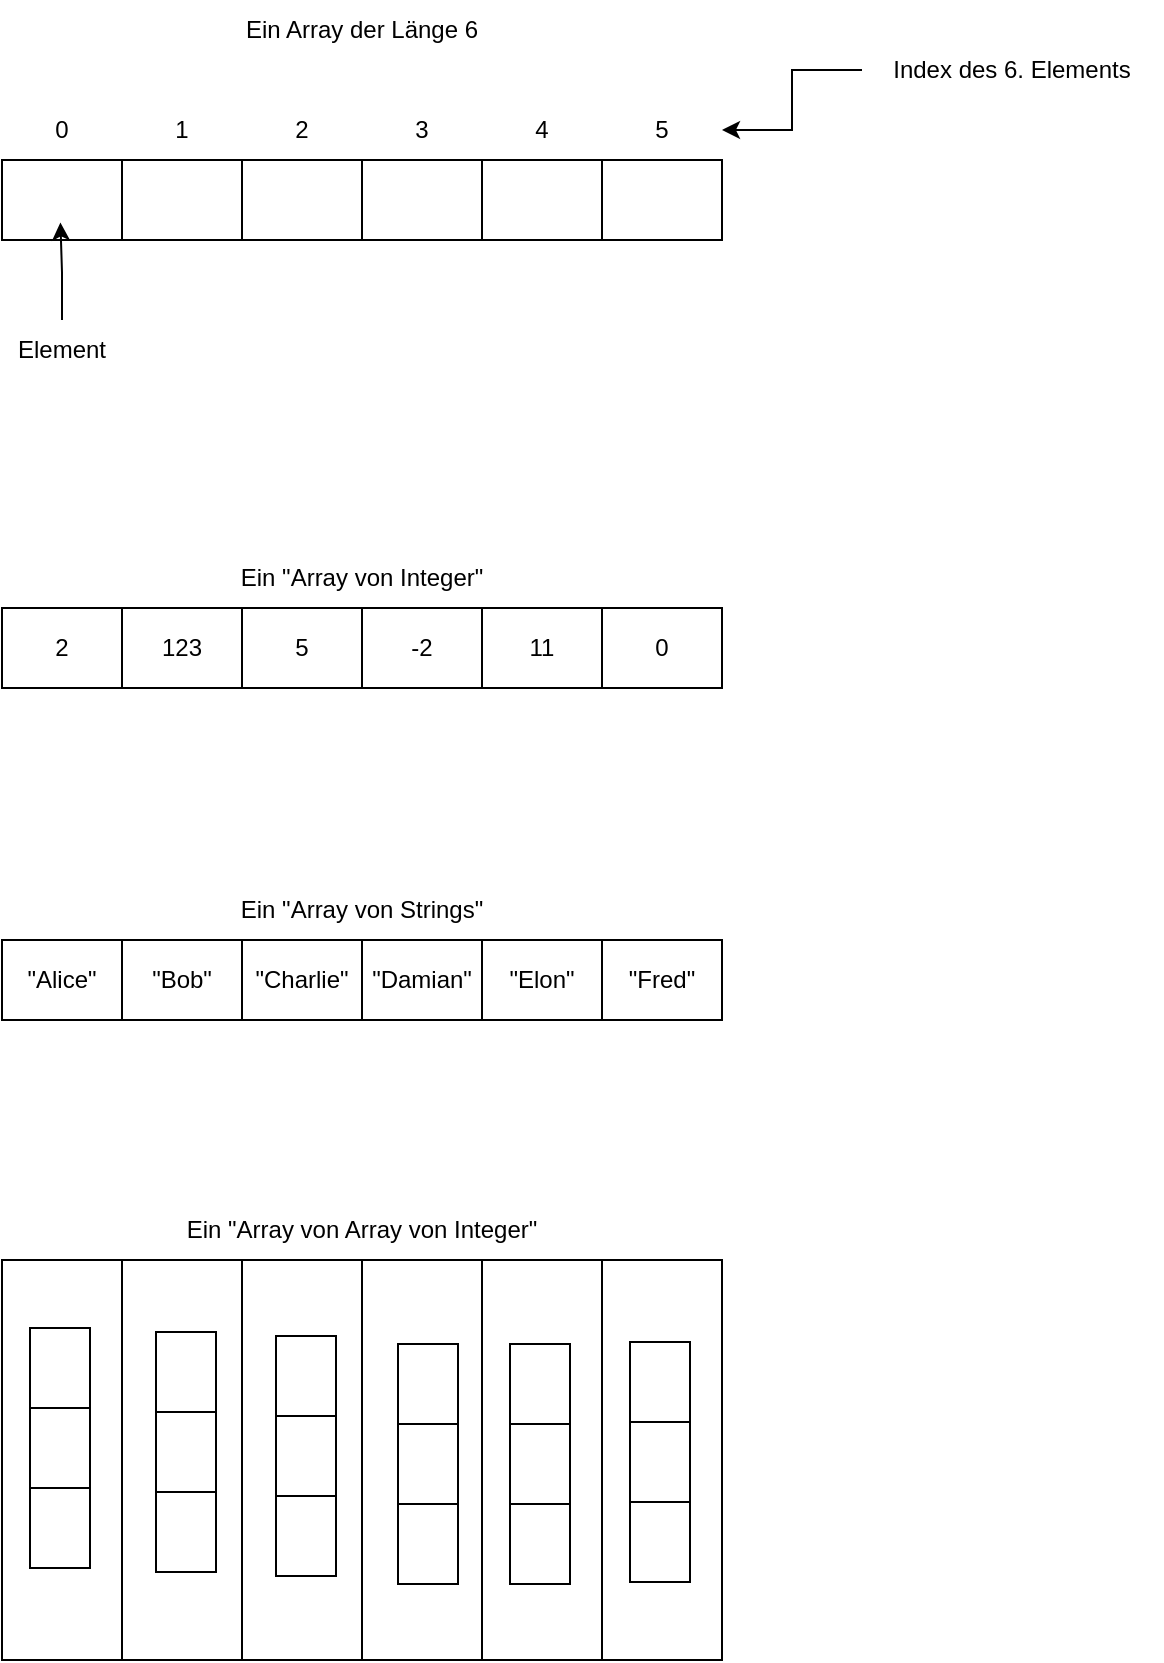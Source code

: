 <mxfile version="24.4.6" type="device">
  <diagram name="Seite-1" id="iSo51OD0Q25HL-7Y5gU8">
    <mxGraphModel dx="778" dy="583" grid="1" gridSize="10" guides="1" tooltips="1" connect="1" arrows="1" fold="1" page="1" pageScale="1" pageWidth="1169" pageHeight="827" math="0" shadow="0">
      <root>
        <mxCell id="0" />
        <mxCell id="1" parent="0" />
        <mxCell id="oOTJ7QTtNwDVaT1HBpm9-1" value="" style="shape=table;startSize=0;container=1;collapsible=0;childLayout=tableLayout;" vertex="1" parent="1">
          <mxGeometry x="360" y="170" width="360" height="40" as="geometry" />
        </mxCell>
        <mxCell id="oOTJ7QTtNwDVaT1HBpm9-2" value="" style="shape=tableRow;horizontal=0;startSize=0;swimlaneHead=0;swimlaneBody=0;strokeColor=inherit;top=0;left=0;bottom=0;right=0;collapsible=0;dropTarget=0;fillColor=none;points=[[0,0.5],[1,0.5]];portConstraint=eastwest;" vertex="1" parent="oOTJ7QTtNwDVaT1HBpm9-1">
          <mxGeometry width="360" height="40" as="geometry" />
        </mxCell>
        <mxCell id="oOTJ7QTtNwDVaT1HBpm9-3" value="" style="shape=partialRectangle;html=1;whiteSpace=wrap;connectable=0;strokeColor=inherit;overflow=hidden;fillColor=none;top=0;left=0;bottom=0;right=0;pointerEvents=1;" vertex="1" parent="oOTJ7QTtNwDVaT1HBpm9-2">
          <mxGeometry width="60" height="40" as="geometry">
            <mxRectangle width="60" height="40" as="alternateBounds" />
          </mxGeometry>
        </mxCell>
        <mxCell id="oOTJ7QTtNwDVaT1HBpm9-4" value="" style="shape=partialRectangle;html=1;whiteSpace=wrap;connectable=0;strokeColor=inherit;overflow=hidden;fillColor=none;top=0;left=0;bottom=0;right=0;pointerEvents=1;" vertex="1" parent="oOTJ7QTtNwDVaT1HBpm9-2">
          <mxGeometry x="60" width="60" height="40" as="geometry">
            <mxRectangle width="60" height="40" as="alternateBounds" />
          </mxGeometry>
        </mxCell>
        <mxCell id="oOTJ7QTtNwDVaT1HBpm9-5" value="" style="shape=partialRectangle;html=1;whiteSpace=wrap;connectable=0;strokeColor=inherit;overflow=hidden;fillColor=none;top=0;left=0;bottom=0;right=0;pointerEvents=1;" vertex="1" parent="oOTJ7QTtNwDVaT1HBpm9-2">
          <mxGeometry x="120" width="60" height="40" as="geometry">
            <mxRectangle width="60" height="40" as="alternateBounds" />
          </mxGeometry>
        </mxCell>
        <mxCell id="oOTJ7QTtNwDVaT1HBpm9-6" value="" style="shape=partialRectangle;html=1;whiteSpace=wrap;connectable=0;strokeColor=inherit;overflow=hidden;fillColor=none;top=0;left=0;bottom=0;right=0;pointerEvents=1;" vertex="1" parent="oOTJ7QTtNwDVaT1HBpm9-2">
          <mxGeometry x="180" width="60" height="40" as="geometry">
            <mxRectangle width="60" height="40" as="alternateBounds" />
          </mxGeometry>
        </mxCell>
        <mxCell id="oOTJ7QTtNwDVaT1HBpm9-7" value="" style="shape=partialRectangle;html=1;whiteSpace=wrap;connectable=0;strokeColor=inherit;overflow=hidden;fillColor=none;top=0;left=0;bottom=0;right=0;pointerEvents=1;" vertex="1" parent="oOTJ7QTtNwDVaT1HBpm9-2">
          <mxGeometry x="240" width="60" height="40" as="geometry">
            <mxRectangle width="60" height="40" as="alternateBounds" />
          </mxGeometry>
        </mxCell>
        <mxCell id="oOTJ7QTtNwDVaT1HBpm9-8" value="" style="shape=partialRectangle;html=1;whiteSpace=wrap;connectable=0;strokeColor=inherit;overflow=hidden;fillColor=none;top=0;left=0;bottom=0;right=0;pointerEvents=1;" vertex="1" parent="oOTJ7QTtNwDVaT1HBpm9-2">
          <mxGeometry x="300" width="60" height="40" as="geometry">
            <mxRectangle width="60" height="40" as="alternateBounds" />
          </mxGeometry>
        </mxCell>
        <mxCell id="oOTJ7QTtNwDVaT1HBpm9-9" value="Ein Array der Länge 6" style="text;html=1;align=center;verticalAlign=middle;whiteSpace=wrap;rounded=0;" vertex="1" parent="1">
          <mxGeometry x="360" y="90" width="360" height="30" as="geometry" />
        </mxCell>
        <mxCell id="oOTJ7QTtNwDVaT1HBpm9-11" style="edgeStyle=orthogonalEdgeStyle;rounded=0;orthogonalLoop=1;jettySize=auto;html=1;" edge="1" parent="1" source="oOTJ7QTtNwDVaT1HBpm9-10">
          <mxGeometry relative="1" as="geometry">
            <mxPoint x="389.2" y="201.2" as="targetPoint" />
          </mxGeometry>
        </mxCell>
        <mxCell id="oOTJ7QTtNwDVaT1HBpm9-10" value="Element" style="text;html=1;align=center;verticalAlign=middle;whiteSpace=wrap;rounded=0;" vertex="1" parent="1">
          <mxGeometry x="360" y="250" width="60" height="30" as="geometry" />
        </mxCell>
        <mxCell id="oOTJ7QTtNwDVaT1HBpm9-12" value="0" style="text;html=1;align=center;verticalAlign=middle;whiteSpace=wrap;rounded=0;" vertex="1" parent="1">
          <mxGeometry x="360" y="140" width="60" height="30" as="geometry" />
        </mxCell>
        <mxCell id="oOTJ7QTtNwDVaT1HBpm9-13" value="1" style="text;html=1;align=center;verticalAlign=middle;whiteSpace=wrap;rounded=0;" vertex="1" parent="1">
          <mxGeometry x="420" y="140" width="60" height="30" as="geometry" />
        </mxCell>
        <mxCell id="oOTJ7QTtNwDVaT1HBpm9-14" value="2" style="text;html=1;align=center;verticalAlign=middle;whiteSpace=wrap;rounded=0;" vertex="1" parent="1">
          <mxGeometry x="480" y="140" width="60" height="30" as="geometry" />
        </mxCell>
        <mxCell id="oOTJ7QTtNwDVaT1HBpm9-15" value="3" style="text;html=1;align=center;verticalAlign=middle;whiteSpace=wrap;rounded=0;" vertex="1" parent="1">
          <mxGeometry x="540" y="140" width="60" height="30" as="geometry" />
        </mxCell>
        <mxCell id="oOTJ7QTtNwDVaT1HBpm9-16" value="4" style="text;html=1;align=center;verticalAlign=middle;whiteSpace=wrap;rounded=0;" vertex="1" parent="1">
          <mxGeometry x="600" y="140" width="60" height="30" as="geometry" />
        </mxCell>
        <mxCell id="oOTJ7QTtNwDVaT1HBpm9-17" value="5" style="text;html=1;align=center;verticalAlign=middle;whiteSpace=wrap;rounded=0;" vertex="1" parent="1">
          <mxGeometry x="660" y="140" width="60" height="30" as="geometry" />
        </mxCell>
        <mxCell id="oOTJ7QTtNwDVaT1HBpm9-19" style="edgeStyle=orthogonalEdgeStyle;rounded=0;orthogonalLoop=1;jettySize=auto;html=1;" edge="1" parent="1" source="oOTJ7QTtNwDVaT1HBpm9-18" target="oOTJ7QTtNwDVaT1HBpm9-17">
          <mxGeometry relative="1" as="geometry" />
        </mxCell>
        <mxCell id="oOTJ7QTtNwDVaT1HBpm9-18" value="Index des 6. Elements" style="text;html=1;align=center;verticalAlign=middle;whiteSpace=wrap;rounded=0;" vertex="1" parent="1">
          <mxGeometry x="790" y="110" width="150" height="30" as="geometry" />
        </mxCell>
        <mxCell id="oOTJ7QTtNwDVaT1HBpm9-20" value="" style="shape=table;startSize=0;container=1;collapsible=0;childLayout=tableLayout;" vertex="1" parent="1">
          <mxGeometry x="360" y="394" width="360" height="40" as="geometry" />
        </mxCell>
        <mxCell id="oOTJ7QTtNwDVaT1HBpm9-21" value="" style="shape=tableRow;horizontal=0;startSize=0;swimlaneHead=0;swimlaneBody=0;strokeColor=inherit;top=0;left=0;bottom=0;right=0;collapsible=0;dropTarget=0;fillColor=none;points=[[0,0.5],[1,0.5]];portConstraint=eastwest;" vertex="1" parent="oOTJ7QTtNwDVaT1HBpm9-20">
          <mxGeometry width="360" height="40" as="geometry" />
        </mxCell>
        <mxCell id="oOTJ7QTtNwDVaT1HBpm9-22" value="2" style="shape=partialRectangle;html=1;whiteSpace=wrap;connectable=0;strokeColor=inherit;overflow=hidden;fillColor=none;top=0;left=0;bottom=0;right=0;pointerEvents=1;" vertex="1" parent="oOTJ7QTtNwDVaT1HBpm9-21">
          <mxGeometry width="60" height="40" as="geometry">
            <mxRectangle width="60" height="40" as="alternateBounds" />
          </mxGeometry>
        </mxCell>
        <mxCell id="oOTJ7QTtNwDVaT1HBpm9-23" value="123" style="shape=partialRectangle;html=1;whiteSpace=wrap;connectable=0;strokeColor=inherit;overflow=hidden;fillColor=none;top=0;left=0;bottom=0;right=0;pointerEvents=1;" vertex="1" parent="oOTJ7QTtNwDVaT1HBpm9-21">
          <mxGeometry x="60" width="60" height="40" as="geometry">
            <mxRectangle width="60" height="40" as="alternateBounds" />
          </mxGeometry>
        </mxCell>
        <mxCell id="oOTJ7QTtNwDVaT1HBpm9-24" value="5" style="shape=partialRectangle;html=1;whiteSpace=wrap;connectable=0;strokeColor=inherit;overflow=hidden;fillColor=none;top=0;left=0;bottom=0;right=0;pointerEvents=1;" vertex="1" parent="oOTJ7QTtNwDVaT1HBpm9-21">
          <mxGeometry x="120" width="60" height="40" as="geometry">
            <mxRectangle width="60" height="40" as="alternateBounds" />
          </mxGeometry>
        </mxCell>
        <mxCell id="oOTJ7QTtNwDVaT1HBpm9-25" value="-2" style="shape=partialRectangle;html=1;whiteSpace=wrap;connectable=0;strokeColor=inherit;overflow=hidden;fillColor=none;top=0;left=0;bottom=0;right=0;pointerEvents=1;" vertex="1" parent="oOTJ7QTtNwDVaT1HBpm9-21">
          <mxGeometry x="180" width="60" height="40" as="geometry">
            <mxRectangle width="60" height="40" as="alternateBounds" />
          </mxGeometry>
        </mxCell>
        <mxCell id="oOTJ7QTtNwDVaT1HBpm9-26" value="11" style="shape=partialRectangle;html=1;whiteSpace=wrap;connectable=0;strokeColor=inherit;overflow=hidden;fillColor=none;top=0;left=0;bottom=0;right=0;pointerEvents=1;" vertex="1" parent="oOTJ7QTtNwDVaT1HBpm9-21">
          <mxGeometry x="240" width="60" height="40" as="geometry">
            <mxRectangle width="60" height="40" as="alternateBounds" />
          </mxGeometry>
        </mxCell>
        <mxCell id="oOTJ7QTtNwDVaT1HBpm9-27" value="0" style="shape=partialRectangle;html=1;whiteSpace=wrap;connectable=0;strokeColor=inherit;overflow=hidden;fillColor=none;top=0;left=0;bottom=0;right=0;pointerEvents=1;" vertex="1" parent="oOTJ7QTtNwDVaT1HBpm9-21">
          <mxGeometry x="300" width="60" height="40" as="geometry">
            <mxRectangle width="60" height="40" as="alternateBounds" />
          </mxGeometry>
        </mxCell>
        <mxCell id="oOTJ7QTtNwDVaT1HBpm9-28" value="Ein &quot;Array von Integer&quot;" style="text;html=1;align=center;verticalAlign=middle;whiteSpace=wrap;rounded=0;" vertex="1" parent="1">
          <mxGeometry x="360" y="364" width="360" height="30" as="geometry" />
        </mxCell>
        <mxCell id="oOTJ7QTtNwDVaT1HBpm9-29" value="" style="shape=table;startSize=0;container=1;collapsible=0;childLayout=tableLayout;" vertex="1" parent="1">
          <mxGeometry x="360" y="560" width="360" height="40" as="geometry" />
        </mxCell>
        <mxCell id="oOTJ7QTtNwDVaT1HBpm9-30" value="" style="shape=tableRow;horizontal=0;startSize=0;swimlaneHead=0;swimlaneBody=0;strokeColor=inherit;top=0;left=0;bottom=0;right=0;collapsible=0;dropTarget=0;fillColor=none;points=[[0,0.5],[1,0.5]];portConstraint=eastwest;" vertex="1" parent="oOTJ7QTtNwDVaT1HBpm9-29">
          <mxGeometry width="360" height="40" as="geometry" />
        </mxCell>
        <mxCell id="oOTJ7QTtNwDVaT1HBpm9-31" value="&quot;Alice&quot;" style="shape=partialRectangle;html=1;whiteSpace=wrap;connectable=0;strokeColor=inherit;overflow=hidden;fillColor=none;top=0;left=0;bottom=0;right=0;pointerEvents=1;" vertex="1" parent="oOTJ7QTtNwDVaT1HBpm9-30">
          <mxGeometry width="60" height="40" as="geometry">
            <mxRectangle width="60" height="40" as="alternateBounds" />
          </mxGeometry>
        </mxCell>
        <mxCell id="oOTJ7QTtNwDVaT1HBpm9-32" value="&quot;Bob&quot;" style="shape=partialRectangle;html=1;whiteSpace=wrap;connectable=0;strokeColor=inherit;overflow=hidden;fillColor=none;top=0;left=0;bottom=0;right=0;pointerEvents=1;" vertex="1" parent="oOTJ7QTtNwDVaT1HBpm9-30">
          <mxGeometry x="60" width="60" height="40" as="geometry">
            <mxRectangle width="60" height="40" as="alternateBounds" />
          </mxGeometry>
        </mxCell>
        <mxCell id="oOTJ7QTtNwDVaT1HBpm9-33" value="&quot;Charlie&quot;" style="shape=partialRectangle;html=1;whiteSpace=wrap;connectable=0;strokeColor=inherit;overflow=hidden;fillColor=none;top=0;left=0;bottom=0;right=0;pointerEvents=1;" vertex="1" parent="oOTJ7QTtNwDVaT1HBpm9-30">
          <mxGeometry x="120" width="60" height="40" as="geometry">
            <mxRectangle width="60" height="40" as="alternateBounds" />
          </mxGeometry>
        </mxCell>
        <mxCell id="oOTJ7QTtNwDVaT1HBpm9-34" value="&quot;Damian&quot;" style="shape=partialRectangle;html=1;whiteSpace=wrap;connectable=0;strokeColor=inherit;overflow=hidden;fillColor=none;top=0;left=0;bottom=0;right=0;pointerEvents=1;" vertex="1" parent="oOTJ7QTtNwDVaT1HBpm9-30">
          <mxGeometry x="180" width="60" height="40" as="geometry">
            <mxRectangle width="60" height="40" as="alternateBounds" />
          </mxGeometry>
        </mxCell>
        <mxCell id="oOTJ7QTtNwDVaT1HBpm9-35" value="&quot;Elon&quot;" style="shape=partialRectangle;html=1;whiteSpace=wrap;connectable=0;strokeColor=inherit;overflow=hidden;fillColor=none;top=0;left=0;bottom=0;right=0;pointerEvents=1;" vertex="1" parent="oOTJ7QTtNwDVaT1HBpm9-30">
          <mxGeometry x="240" width="60" height="40" as="geometry">
            <mxRectangle width="60" height="40" as="alternateBounds" />
          </mxGeometry>
        </mxCell>
        <mxCell id="oOTJ7QTtNwDVaT1HBpm9-36" value="&quot;Fred&quot;" style="shape=partialRectangle;html=1;whiteSpace=wrap;connectable=0;strokeColor=inherit;overflow=hidden;fillColor=none;top=0;left=0;bottom=0;right=0;pointerEvents=1;" vertex="1" parent="oOTJ7QTtNwDVaT1HBpm9-30">
          <mxGeometry x="300" width="60" height="40" as="geometry">
            <mxRectangle width="60" height="40" as="alternateBounds" />
          </mxGeometry>
        </mxCell>
        <mxCell id="oOTJ7QTtNwDVaT1HBpm9-37" value="Ein &quot;Array von Strings&quot;" style="text;html=1;align=center;verticalAlign=middle;whiteSpace=wrap;rounded=0;" vertex="1" parent="1">
          <mxGeometry x="360" y="530" width="360" height="30" as="geometry" />
        </mxCell>
        <mxCell id="oOTJ7QTtNwDVaT1HBpm9-38" value="" style="shape=table;startSize=0;container=1;collapsible=0;childLayout=tableLayout;" vertex="1" parent="1">
          <mxGeometry x="360" y="720" width="360" height="200" as="geometry" />
        </mxCell>
        <mxCell id="oOTJ7QTtNwDVaT1HBpm9-39" value="" style="shape=tableRow;horizontal=0;startSize=0;swimlaneHead=0;swimlaneBody=0;strokeColor=inherit;top=0;left=0;bottom=0;right=0;collapsible=0;dropTarget=0;fillColor=none;points=[[0,0.5],[1,0.5]];portConstraint=eastwest;" vertex="1" parent="oOTJ7QTtNwDVaT1HBpm9-38">
          <mxGeometry width="360" height="200" as="geometry" />
        </mxCell>
        <mxCell id="oOTJ7QTtNwDVaT1HBpm9-40" value="" style="shape=partialRectangle;html=1;whiteSpace=wrap;connectable=0;strokeColor=inherit;overflow=hidden;fillColor=none;top=0;left=0;bottom=0;right=0;pointerEvents=1;" vertex="1" parent="oOTJ7QTtNwDVaT1HBpm9-39">
          <mxGeometry width="60" height="200" as="geometry">
            <mxRectangle width="60" height="200" as="alternateBounds" />
          </mxGeometry>
        </mxCell>
        <mxCell id="oOTJ7QTtNwDVaT1HBpm9-41" value="" style="shape=partialRectangle;html=1;whiteSpace=wrap;connectable=0;strokeColor=inherit;overflow=hidden;fillColor=none;top=0;left=0;bottom=0;right=0;pointerEvents=1;" vertex="1" parent="oOTJ7QTtNwDVaT1HBpm9-39">
          <mxGeometry x="60" width="60" height="200" as="geometry">
            <mxRectangle width="60" height="200" as="alternateBounds" />
          </mxGeometry>
        </mxCell>
        <mxCell id="oOTJ7QTtNwDVaT1HBpm9-42" value="" style="shape=partialRectangle;html=1;whiteSpace=wrap;connectable=0;strokeColor=inherit;overflow=hidden;fillColor=none;top=0;left=0;bottom=0;right=0;pointerEvents=1;" vertex="1" parent="oOTJ7QTtNwDVaT1HBpm9-39">
          <mxGeometry x="120" width="60" height="200" as="geometry">
            <mxRectangle width="60" height="200" as="alternateBounds" />
          </mxGeometry>
        </mxCell>
        <mxCell id="oOTJ7QTtNwDVaT1HBpm9-43" value="" style="shape=partialRectangle;html=1;whiteSpace=wrap;connectable=0;strokeColor=inherit;overflow=hidden;fillColor=none;top=0;left=0;bottom=0;right=0;pointerEvents=1;" vertex="1" parent="oOTJ7QTtNwDVaT1HBpm9-39">
          <mxGeometry x="180" width="60" height="200" as="geometry">
            <mxRectangle width="60" height="200" as="alternateBounds" />
          </mxGeometry>
        </mxCell>
        <mxCell id="oOTJ7QTtNwDVaT1HBpm9-44" value="" style="shape=partialRectangle;html=1;whiteSpace=wrap;connectable=0;strokeColor=inherit;overflow=hidden;fillColor=none;top=0;left=0;bottom=0;right=0;pointerEvents=1;" vertex="1" parent="oOTJ7QTtNwDVaT1HBpm9-39">
          <mxGeometry x="240" width="60" height="200" as="geometry">
            <mxRectangle width="60" height="200" as="alternateBounds" />
          </mxGeometry>
        </mxCell>
        <mxCell id="oOTJ7QTtNwDVaT1HBpm9-45" value="" style="shape=partialRectangle;html=1;whiteSpace=wrap;connectable=0;strokeColor=inherit;overflow=hidden;fillColor=none;top=0;left=0;bottom=0;right=0;pointerEvents=1;" vertex="1" parent="oOTJ7QTtNwDVaT1HBpm9-39">
          <mxGeometry x="300" width="60" height="200" as="geometry">
            <mxRectangle width="60" height="200" as="alternateBounds" />
          </mxGeometry>
        </mxCell>
        <mxCell id="oOTJ7QTtNwDVaT1HBpm9-46" value="Ein &quot;Array von Array von Integer&quot;" style="text;html=1;align=center;verticalAlign=middle;whiteSpace=wrap;rounded=0;" vertex="1" parent="1">
          <mxGeometry x="360" y="690" width="360" height="30" as="geometry" />
        </mxCell>
        <mxCell id="oOTJ7QTtNwDVaT1HBpm9-47" value="" style="shape=table;startSize=0;container=1;collapsible=0;childLayout=tableLayout;" vertex="1" parent="1">
          <mxGeometry x="374" y="754" width="30" height="120" as="geometry" />
        </mxCell>
        <mxCell id="oOTJ7QTtNwDVaT1HBpm9-48" value="" style="shape=tableRow;horizontal=0;startSize=0;swimlaneHead=0;swimlaneBody=0;strokeColor=inherit;top=0;left=0;bottom=0;right=0;collapsible=0;dropTarget=0;fillColor=none;points=[[0,0.5],[1,0.5]];portConstraint=eastwest;" vertex="1" parent="oOTJ7QTtNwDVaT1HBpm9-47">
          <mxGeometry width="30" height="40" as="geometry" />
        </mxCell>
        <mxCell id="oOTJ7QTtNwDVaT1HBpm9-49" value="" style="shape=partialRectangle;html=1;whiteSpace=wrap;connectable=0;strokeColor=inherit;overflow=hidden;fillColor=none;top=0;left=0;bottom=0;right=0;pointerEvents=1;" vertex="1" parent="oOTJ7QTtNwDVaT1HBpm9-48">
          <mxGeometry width="30" height="40" as="geometry">
            <mxRectangle width="30" height="40" as="alternateBounds" />
          </mxGeometry>
        </mxCell>
        <mxCell id="oOTJ7QTtNwDVaT1HBpm9-50" value="" style="shape=tableRow;horizontal=0;startSize=0;swimlaneHead=0;swimlaneBody=0;strokeColor=inherit;top=0;left=0;bottom=0;right=0;collapsible=0;dropTarget=0;fillColor=none;points=[[0,0.5],[1,0.5]];portConstraint=eastwest;" vertex="1" parent="oOTJ7QTtNwDVaT1HBpm9-47">
          <mxGeometry y="40" width="30" height="40" as="geometry" />
        </mxCell>
        <mxCell id="oOTJ7QTtNwDVaT1HBpm9-51" value="" style="shape=partialRectangle;html=1;whiteSpace=wrap;connectable=0;strokeColor=inherit;overflow=hidden;fillColor=none;top=0;left=0;bottom=0;right=0;pointerEvents=1;" vertex="1" parent="oOTJ7QTtNwDVaT1HBpm9-50">
          <mxGeometry width="30" height="40" as="geometry">
            <mxRectangle width="30" height="40" as="alternateBounds" />
          </mxGeometry>
        </mxCell>
        <mxCell id="oOTJ7QTtNwDVaT1HBpm9-52" value="" style="shape=tableRow;horizontal=0;startSize=0;swimlaneHead=0;swimlaneBody=0;strokeColor=inherit;top=0;left=0;bottom=0;right=0;collapsible=0;dropTarget=0;fillColor=none;points=[[0,0.5],[1,0.5]];portConstraint=eastwest;" vertex="1" parent="oOTJ7QTtNwDVaT1HBpm9-47">
          <mxGeometry y="80" width="30" height="40" as="geometry" />
        </mxCell>
        <mxCell id="oOTJ7QTtNwDVaT1HBpm9-53" value="" style="shape=partialRectangle;html=1;whiteSpace=wrap;connectable=0;strokeColor=inherit;overflow=hidden;fillColor=none;top=0;left=0;bottom=0;right=0;pointerEvents=1;" vertex="1" parent="oOTJ7QTtNwDVaT1HBpm9-52">
          <mxGeometry width="30" height="40" as="geometry">
            <mxRectangle width="30" height="40" as="alternateBounds" />
          </mxGeometry>
        </mxCell>
        <mxCell id="oOTJ7QTtNwDVaT1HBpm9-84" value="" style="shape=table;startSize=0;container=1;collapsible=0;childLayout=tableLayout;" vertex="1" parent="1">
          <mxGeometry x="437" y="756" width="30" height="120" as="geometry" />
        </mxCell>
        <mxCell id="oOTJ7QTtNwDVaT1HBpm9-85" value="" style="shape=tableRow;horizontal=0;startSize=0;swimlaneHead=0;swimlaneBody=0;strokeColor=inherit;top=0;left=0;bottom=0;right=0;collapsible=0;dropTarget=0;fillColor=none;points=[[0,0.5],[1,0.5]];portConstraint=eastwest;" vertex="1" parent="oOTJ7QTtNwDVaT1HBpm9-84">
          <mxGeometry width="30" height="40" as="geometry" />
        </mxCell>
        <mxCell id="oOTJ7QTtNwDVaT1HBpm9-86" value="" style="shape=partialRectangle;html=1;whiteSpace=wrap;connectable=0;strokeColor=inherit;overflow=hidden;fillColor=none;top=0;left=0;bottom=0;right=0;pointerEvents=1;" vertex="1" parent="oOTJ7QTtNwDVaT1HBpm9-85">
          <mxGeometry width="30" height="40" as="geometry">
            <mxRectangle width="30" height="40" as="alternateBounds" />
          </mxGeometry>
        </mxCell>
        <mxCell id="oOTJ7QTtNwDVaT1HBpm9-87" value="" style="shape=tableRow;horizontal=0;startSize=0;swimlaneHead=0;swimlaneBody=0;strokeColor=inherit;top=0;left=0;bottom=0;right=0;collapsible=0;dropTarget=0;fillColor=none;points=[[0,0.5],[1,0.5]];portConstraint=eastwest;" vertex="1" parent="oOTJ7QTtNwDVaT1HBpm9-84">
          <mxGeometry y="40" width="30" height="40" as="geometry" />
        </mxCell>
        <mxCell id="oOTJ7QTtNwDVaT1HBpm9-88" value="" style="shape=partialRectangle;html=1;whiteSpace=wrap;connectable=0;strokeColor=inherit;overflow=hidden;fillColor=none;top=0;left=0;bottom=0;right=0;pointerEvents=1;" vertex="1" parent="oOTJ7QTtNwDVaT1HBpm9-87">
          <mxGeometry width="30" height="40" as="geometry">
            <mxRectangle width="30" height="40" as="alternateBounds" />
          </mxGeometry>
        </mxCell>
        <mxCell id="oOTJ7QTtNwDVaT1HBpm9-89" value="" style="shape=tableRow;horizontal=0;startSize=0;swimlaneHead=0;swimlaneBody=0;strokeColor=inherit;top=0;left=0;bottom=0;right=0;collapsible=0;dropTarget=0;fillColor=none;points=[[0,0.5],[1,0.5]];portConstraint=eastwest;" vertex="1" parent="oOTJ7QTtNwDVaT1HBpm9-84">
          <mxGeometry y="80" width="30" height="40" as="geometry" />
        </mxCell>
        <mxCell id="oOTJ7QTtNwDVaT1HBpm9-90" value="" style="shape=partialRectangle;html=1;whiteSpace=wrap;connectable=0;strokeColor=inherit;overflow=hidden;fillColor=none;top=0;left=0;bottom=0;right=0;pointerEvents=1;" vertex="1" parent="oOTJ7QTtNwDVaT1HBpm9-89">
          <mxGeometry width="30" height="40" as="geometry">
            <mxRectangle width="30" height="40" as="alternateBounds" />
          </mxGeometry>
        </mxCell>
        <mxCell id="oOTJ7QTtNwDVaT1HBpm9-91" value="" style="shape=table;startSize=0;container=1;collapsible=0;childLayout=tableLayout;" vertex="1" parent="1">
          <mxGeometry x="497" y="758" width="30" height="120" as="geometry" />
        </mxCell>
        <mxCell id="oOTJ7QTtNwDVaT1HBpm9-92" value="" style="shape=tableRow;horizontal=0;startSize=0;swimlaneHead=0;swimlaneBody=0;strokeColor=inherit;top=0;left=0;bottom=0;right=0;collapsible=0;dropTarget=0;fillColor=none;points=[[0,0.5],[1,0.5]];portConstraint=eastwest;" vertex="1" parent="oOTJ7QTtNwDVaT1HBpm9-91">
          <mxGeometry width="30" height="40" as="geometry" />
        </mxCell>
        <mxCell id="oOTJ7QTtNwDVaT1HBpm9-93" value="" style="shape=partialRectangle;html=1;whiteSpace=wrap;connectable=0;strokeColor=inherit;overflow=hidden;fillColor=none;top=0;left=0;bottom=0;right=0;pointerEvents=1;" vertex="1" parent="oOTJ7QTtNwDVaT1HBpm9-92">
          <mxGeometry width="30" height="40" as="geometry">
            <mxRectangle width="30" height="40" as="alternateBounds" />
          </mxGeometry>
        </mxCell>
        <mxCell id="oOTJ7QTtNwDVaT1HBpm9-94" value="" style="shape=tableRow;horizontal=0;startSize=0;swimlaneHead=0;swimlaneBody=0;strokeColor=inherit;top=0;left=0;bottom=0;right=0;collapsible=0;dropTarget=0;fillColor=none;points=[[0,0.5],[1,0.5]];portConstraint=eastwest;" vertex="1" parent="oOTJ7QTtNwDVaT1HBpm9-91">
          <mxGeometry y="40" width="30" height="40" as="geometry" />
        </mxCell>
        <mxCell id="oOTJ7QTtNwDVaT1HBpm9-95" value="" style="shape=partialRectangle;html=1;whiteSpace=wrap;connectable=0;strokeColor=inherit;overflow=hidden;fillColor=none;top=0;left=0;bottom=0;right=0;pointerEvents=1;" vertex="1" parent="oOTJ7QTtNwDVaT1HBpm9-94">
          <mxGeometry width="30" height="40" as="geometry">
            <mxRectangle width="30" height="40" as="alternateBounds" />
          </mxGeometry>
        </mxCell>
        <mxCell id="oOTJ7QTtNwDVaT1HBpm9-96" value="" style="shape=tableRow;horizontal=0;startSize=0;swimlaneHead=0;swimlaneBody=0;strokeColor=inherit;top=0;left=0;bottom=0;right=0;collapsible=0;dropTarget=0;fillColor=none;points=[[0,0.5],[1,0.5]];portConstraint=eastwest;" vertex="1" parent="oOTJ7QTtNwDVaT1HBpm9-91">
          <mxGeometry y="80" width="30" height="40" as="geometry" />
        </mxCell>
        <mxCell id="oOTJ7QTtNwDVaT1HBpm9-97" value="" style="shape=partialRectangle;html=1;whiteSpace=wrap;connectable=0;strokeColor=inherit;overflow=hidden;fillColor=none;top=0;left=0;bottom=0;right=0;pointerEvents=1;" vertex="1" parent="oOTJ7QTtNwDVaT1HBpm9-96">
          <mxGeometry width="30" height="40" as="geometry">
            <mxRectangle width="30" height="40" as="alternateBounds" />
          </mxGeometry>
        </mxCell>
        <mxCell id="oOTJ7QTtNwDVaT1HBpm9-98" value="" style="shape=table;startSize=0;container=1;collapsible=0;childLayout=tableLayout;" vertex="1" parent="1">
          <mxGeometry x="558" y="762" width="30" height="120" as="geometry" />
        </mxCell>
        <mxCell id="oOTJ7QTtNwDVaT1HBpm9-99" value="" style="shape=tableRow;horizontal=0;startSize=0;swimlaneHead=0;swimlaneBody=0;strokeColor=inherit;top=0;left=0;bottom=0;right=0;collapsible=0;dropTarget=0;fillColor=none;points=[[0,0.5],[1,0.5]];portConstraint=eastwest;" vertex="1" parent="oOTJ7QTtNwDVaT1HBpm9-98">
          <mxGeometry width="30" height="40" as="geometry" />
        </mxCell>
        <mxCell id="oOTJ7QTtNwDVaT1HBpm9-100" value="" style="shape=partialRectangle;html=1;whiteSpace=wrap;connectable=0;strokeColor=inherit;overflow=hidden;fillColor=none;top=0;left=0;bottom=0;right=0;pointerEvents=1;" vertex="1" parent="oOTJ7QTtNwDVaT1HBpm9-99">
          <mxGeometry width="30" height="40" as="geometry">
            <mxRectangle width="30" height="40" as="alternateBounds" />
          </mxGeometry>
        </mxCell>
        <mxCell id="oOTJ7QTtNwDVaT1HBpm9-101" value="" style="shape=tableRow;horizontal=0;startSize=0;swimlaneHead=0;swimlaneBody=0;strokeColor=inherit;top=0;left=0;bottom=0;right=0;collapsible=0;dropTarget=0;fillColor=none;points=[[0,0.5],[1,0.5]];portConstraint=eastwest;" vertex="1" parent="oOTJ7QTtNwDVaT1HBpm9-98">
          <mxGeometry y="40" width="30" height="40" as="geometry" />
        </mxCell>
        <mxCell id="oOTJ7QTtNwDVaT1HBpm9-102" value="" style="shape=partialRectangle;html=1;whiteSpace=wrap;connectable=0;strokeColor=inherit;overflow=hidden;fillColor=none;top=0;left=0;bottom=0;right=0;pointerEvents=1;" vertex="1" parent="oOTJ7QTtNwDVaT1HBpm9-101">
          <mxGeometry width="30" height="40" as="geometry">
            <mxRectangle width="30" height="40" as="alternateBounds" />
          </mxGeometry>
        </mxCell>
        <mxCell id="oOTJ7QTtNwDVaT1HBpm9-103" value="" style="shape=tableRow;horizontal=0;startSize=0;swimlaneHead=0;swimlaneBody=0;strokeColor=inherit;top=0;left=0;bottom=0;right=0;collapsible=0;dropTarget=0;fillColor=none;points=[[0,0.5],[1,0.5]];portConstraint=eastwest;" vertex="1" parent="oOTJ7QTtNwDVaT1HBpm9-98">
          <mxGeometry y="80" width="30" height="40" as="geometry" />
        </mxCell>
        <mxCell id="oOTJ7QTtNwDVaT1HBpm9-104" value="" style="shape=partialRectangle;html=1;whiteSpace=wrap;connectable=0;strokeColor=inherit;overflow=hidden;fillColor=none;top=0;left=0;bottom=0;right=0;pointerEvents=1;" vertex="1" parent="oOTJ7QTtNwDVaT1HBpm9-103">
          <mxGeometry width="30" height="40" as="geometry">
            <mxRectangle width="30" height="40" as="alternateBounds" />
          </mxGeometry>
        </mxCell>
        <mxCell id="oOTJ7QTtNwDVaT1HBpm9-105" value="" style="shape=table;startSize=0;container=1;collapsible=0;childLayout=tableLayout;" vertex="1" parent="1">
          <mxGeometry x="614" y="762" width="30" height="120" as="geometry" />
        </mxCell>
        <mxCell id="oOTJ7QTtNwDVaT1HBpm9-106" value="" style="shape=tableRow;horizontal=0;startSize=0;swimlaneHead=0;swimlaneBody=0;strokeColor=inherit;top=0;left=0;bottom=0;right=0;collapsible=0;dropTarget=0;fillColor=none;points=[[0,0.5],[1,0.5]];portConstraint=eastwest;" vertex="1" parent="oOTJ7QTtNwDVaT1HBpm9-105">
          <mxGeometry width="30" height="40" as="geometry" />
        </mxCell>
        <mxCell id="oOTJ7QTtNwDVaT1HBpm9-107" value="" style="shape=partialRectangle;html=1;whiteSpace=wrap;connectable=0;strokeColor=inherit;overflow=hidden;fillColor=none;top=0;left=0;bottom=0;right=0;pointerEvents=1;" vertex="1" parent="oOTJ7QTtNwDVaT1HBpm9-106">
          <mxGeometry width="30" height="40" as="geometry">
            <mxRectangle width="30" height="40" as="alternateBounds" />
          </mxGeometry>
        </mxCell>
        <mxCell id="oOTJ7QTtNwDVaT1HBpm9-108" value="" style="shape=tableRow;horizontal=0;startSize=0;swimlaneHead=0;swimlaneBody=0;strokeColor=inherit;top=0;left=0;bottom=0;right=0;collapsible=0;dropTarget=0;fillColor=none;points=[[0,0.5],[1,0.5]];portConstraint=eastwest;" vertex="1" parent="oOTJ7QTtNwDVaT1HBpm9-105">
          <mxGeometry y="40" width="30" height="40" as="geometry" />
        </mxCell>
        <mxCell id="oOTJ7QTtNwDVaT1HBpm9-109" value="" style="shape=partialRectangle;html=1;whiteSpace=wrap;connectable=0;strokeColor=inherit;overflow=hidden;fillColor=none;top=0;left=0;bottom=0;right=0;pointerEvents=1;" vertex="1" parent="oOTJ7QTtNwDVaT1HBpm9-108">
          <mxGeometry width="30" height="40" as="geometry">
            <mxRectangle width="30" height="40" as="alternateBounds" />
          </mxGeometry>
        </mxCell>
        <mxCell id="oOTJ7QTtNwDVaT1HBpm9-110" value="" style="shape=tableRow;horizontal=0;startSize=0;swimlaneHead=0;swimlaneBody=0;strokeColor=inherit;top=0;left=0;bottom=0;right=0;collapsible=0;dropTarget=0;fillColor=none;points=[[0,0.5],[1,0.5]];portConstraint=eastwest;" vertex="1" parent="oOTJ7QTtNwDVaT1HBpm9-105">
          <mxGeometry y="80" width="30" height="40" as="geometry" />
        </mxCell>
        <mxCell id="oOTJ7QTtNwDVaT1HBpm9-111" value="" style="shape=partialRectangle;html=1;whiteSpace=wrap;connectable=0;strokeColor=inherit;overflow=hidden;fillColor=none;top=0;left=0;bottom=0;right=0;pointerEvents=1;" vertex="1" parent="oOTJ7QTtNwDVaT1HBpm9-110">
          <mxGeometry width="30" height="40" as="geometry">
            <mxRectangle width="30" height="40" as="alternateBounds" />
          </mxGeometry>
        </mxCell>
        <mxCell id="oOTJ7QTtNwDVaT1HBpm9-112" value="" style="shape=table;startSize=0;container=1;collapsible=0;childLayout=tableLayout;" vertex="1" parent="1">
          <mxGeometry x="674" y="761" width="30" height="120" as="geometry" />
        </mxCell>
        <mxCell id="oOTJ7QTtNwDVaT1HBpm9-113" value="" style="shape=tableRow;horizontal=0;startSize=0;swimlaneHead=0;swimlaneBody=0;strokeColor=inherit;top=0;left=0;bottom=0;right=0;collapsible=0;dropTarget=0;fillColor=none;points=[[0,0.5],[1,0.5]];portConstraint=eastwest;" vertex="1" parent="oOTJ7QTtNwDVaT1HBpm9-112">
          <mxGeometry width="30" height="40" as="geometry" />
        </mxCell>
        <mxCell id="oOTJ7QTtNwDVaT1HBpm9-114" value="" style="shape=partialRectangle;html=1;whiteSpace=wrap;connectable=0;strokeColor=inherit;overflow=hidden;fillColor=none;top=0;left=0;bottom=0;right=0;pointerEvents=1;" vertex="1" parent="oOTJ7QTtNwDVaT1HBpm9-113">
          <mxGeometry width="30" height="40" as="geometry">
            <mxRectangle width="30" height="40" as="alternateBounds" />
          </mxGeometry>
        </mxCell>
        <mxCell id="oOTJ7QTtNwDVaT1HBpm9-115" value="" style="shape=tableRow;horizontal=0;startSize=0;swimlaneHead=0;swimlaneBody=0;strokeColor=inherit;top=0;left=0;bottom=0;right=0;collapsible=0;dropTarget=0;fillColor=none;points=[[0,0.5],[1,0.5]];portConstraint=eastwest;" vertex="1" parent="oOTJ7QTtNwDVaT1HBpm9-112">
          <mxGeometry y="40" width="30" height="40" as="geometry" />
        </mxCell>
        <mxCell id="oOTJ7QTtNwDVaT1HBpm9-116" value="" style="shape=partialRectangle;html=1;whiteSpace=wrap;connectable=0;strokeColor=inherit;overflow=hidden;fillColor=none;top=0;left=0;bottom=0;right=0;pointerEvents=1;" vertex="1" parent="oOTJ7QTtNwDVaT1HBpm9-115">
          <mxGeometry width="30" height="40" as="geometry">
            <mxRectangle width="30" height="40" as="alternateBounds" />
          </mxGeometry>
        </mxCell>
        <mxCell id="oOTJ7QTtNwDVaT1HBpm9-117" value="" style="shape=tableRow;horizontal=0;startSize=0;swimlaneHead=0;swimlaneBody=0;strokeColor=inherit;top=0;left=0;bottom=0;right=0;collapsible=0;dropTarget=0;fillColor=none;points=[[0,0.5],[1,0.5]];portConstraint=eastwest;" vertex="1" parent="oOTJ7QTtNwDVaT1HBpm9-112">
          <mxGeometry y="80" width="30" height="40" as="geometry" />
        </mxCell>
        <mxCell id="oOTJ7QTtNwDVaT1HBpm9-118" value="" style="shape=partialRectangle;html=1;whiteSpace=wrap;connectable=0;strokeColor=inherit;overflow=hidden;fillColor=none;top=0;left=0;bottom=0;right=0;pointerEvents=1;" vertex="1" parent="oOTJ7QTtNwDVaT1HBpm9-117">
          <mxGeometry width="30" height="40" as="geometry">
            <mxRectangle width="30" height="40" as="alternateBounds" />
          </mxGeometry>
        </mxCell>
      </root>
    </mxGraphModel>
  </diagram>
</mxfile>
